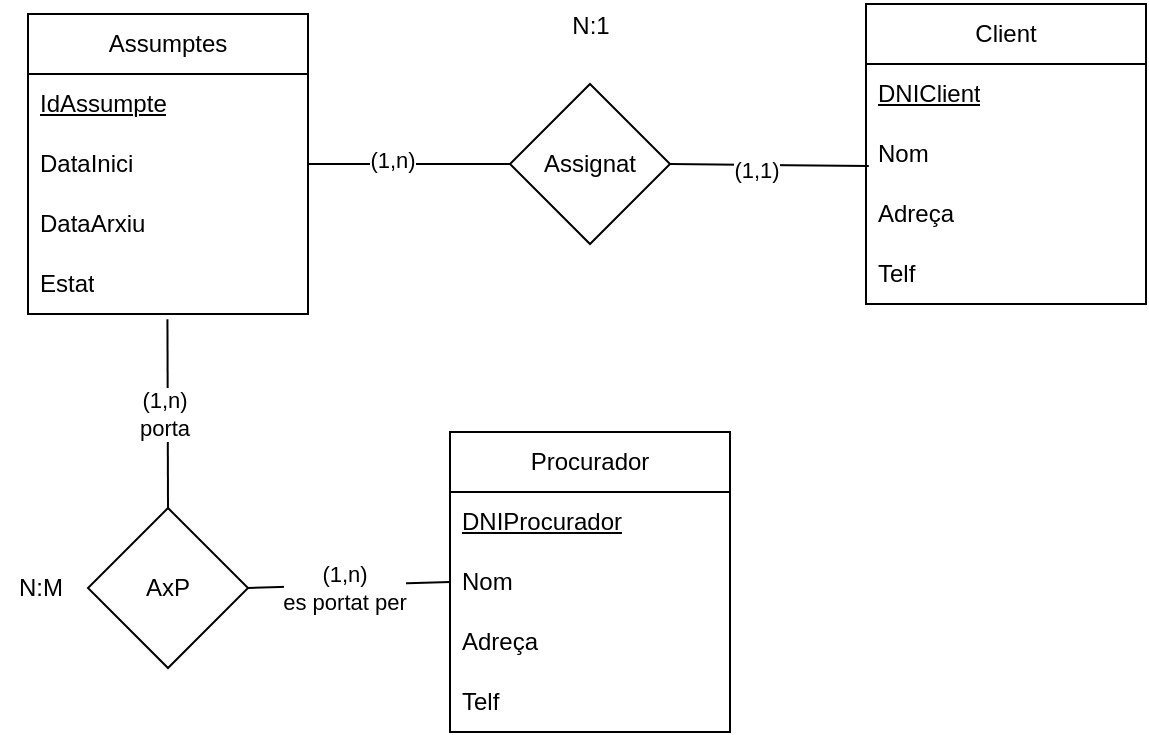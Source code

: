 <mxfile version="24.8.2">
  <diagram name="Page-1" id="OVWTgwDOBZlbvX_xN_ZS">
    <mxGraphModel dx="792" dy="1145" grid="0" gridSize="10" guides="1" tooltips="1" connect="1" arrows="1" fold="1" page="1" pageScale="1" pageWidth="850" pageHeight="1100" math="0" shadow="0">
      <root>
        <mxCell id="0" />
        <mxCell id="1" parent="0" />
        <mxCell id="ERAgDpDxm6wKHiUxQbQV-1" value="Assumptes" style="swimlane;fontStyle=0;childLayout=stackLayout;horizontal=1;startSize=30;horizontalStack=0;resizeParent=1;resizeParentMax=0;resizeLast=0;collapsible=1;marginBottom=0;whiteSpace=wrap;html=1;" parent="1" vertex="1">
          <mxGeometry x="97" y="107" width="140" height="150" as="geometry" />
        </mxCell>
        <mxCell id="ERAgDpDxm6wKHiUxQbQV-2" value="IdAssumpte" style="text;strokeColor=none;fillColor=none;align=left;verticalAlign=middle;spacingLeft=4;spacingRight=4;overflow=hidden;points=[[0,0.5],[1,0.5]];portConstraint=eastwest;rotatable=0;whiteSpace=wrap;html=1;fontStyle=4" parent="ERAgDpDxm6wKHiUxQbQV-1" vertex="1">
          <mxGeometry y="30" width="140" height="30" as="geometry" />
        </mxCell>
        <mxCell id="ERAgDpDxm6wKHiUxQbQV-4" value="DataInici" style="text;strokeColor=none;fillColor=none;align=left;verticalAlign=middle;spacingLeft=4;spacingRight=4;overflow=hidden;points=[[0,0.5],[1,0.5]];portConstraint=eastwest;rotatable=0;whiteSpace=wrap;html=1;" parent="ERAgDpDxm6wKHiUxQbQV-1" vertex="1">
          <mxGeometry y="60" width="140" height="30" as="geometry" />
        </mxCell>
        <mxCell id="ERAgDpDxm6wKHiUxQbQV-5" value="DataArxiu" style="text;strokeColor=none;fillColor=none;align=left;verticalAlign=middle;spacingLeft=4;spacingRight=4;overflow=hidden;points=[[0,0.5],[1,0.5]];portConstraint=eastwest;rotatable=0;whiteSpace=wrap;html=1;" parent="ERAgDpDxm6wKHiUxQbQV-1" vertex="1">
          <mxGeometry y="90" width="140" height="30" as="geometry" />
        </mxCell>
        <mxCell id="ERAgDpDxm6wKHiUxQbQV-6" value="Estat" style="text;strokeColor=none;fillColor=none;align=left;verticalAlign=middle;spacingLeft=4;spacingRight=4;overflow=hidden;points=[[0,0.5],[1,0.5]];portConstraint=eastwest;rotatable=0;whiteSpace=wrap;html=1;" parent="ERAgDpDxm6wKHiUxQbQV-1" vertex="1">
          <mxGeometry y="120" width="140" height="30" as="geometry" />
        </mxCell>
        <mxCell id="ERAgDpDxm6wKHiUxQbQV-7" value="Client" style="swimlane;fontStyle=0;childLayout=stackLayout;horizontal=1;startSize=30;horizontalStack=0;resizeParent=1;resizeParentMax=0;resizeLast=0;collapsible=1;marginBottom=0;whiteSpace=wrap;html=1;" parent="1" vertex="1">
          <mxGeometry x="516" y="102" width="140" height="150" as="geometry" />
        </mxCell>
        <mxCell id="ERAgDpDxm6wKHiUxQbQV-8" value="&lt;u&gt;DNIClient&lt;/u&gt;" style="text;strokeColor=none;fillColor=none;align=left;verticalAlign=middle;spacingLeft=4;spacingRight=4;overflow=hidden;points=[[0,0.5],[1,0.5]];portConstraint=eastwest;rotatable=0;whiteSpace=wrap;html=1;fontStyle=4" parent="ERAgDpDxm6wKHiUxQbQV-7" vertex="1">
          <mxGeometry y="30" width="140" height="30" as="geometry" />
        </mxCell>
        <mxCell id="ERAgDpDxm6wKHiUxQbQV-9" value="Nom" style="text;strokeColor=none;fillColor=none;align=left;verticalAlign=middle;spacingLeft=4;spacingRight=4;overflow=hidden;points=[[0,0.5],[1,0.5]];portConstraint=eastwest;rotatable=0;whiteSpace=wrap;html=1;" parent="ERAgDpDxm6wKHiUxQbQV-7" vertex="1">
          <mxGeometry y="60" width="140" height="30" as="geometry" />
        </mxCell>
        <mxCell id="ERAgDpDxm6wKHiUxQbQV-10" value="Adreça" style="text;strokeColor=none;fillColor=none;align=left;verticalAlign=middle;spacingLeft=4;spacingRight=4;overflow=hidden;points=[[0,0.5],[1,0.5]];portConstraint=eastwest;rotatable=0;whiteSpace=wrap;html=1;" parent="ERAgDpDxm6wKHiUxQbQV-7" vertex="1">
          <mxGeometry y="90" width="140" height="30" as="geometry" />
        </mxCell>
        <mxCell id="ERAgDpDxm6wKHiUxQbQV-11" value="Telf" style="text;strokeColor=none;fillColor=none;align=left;verticalAlign=middle;spacingLeft=4;spacingRight=4;overflow=hidden;points=[[0,0.5],[1,0.5]];portConstraint=eastwest;rotatable=0;whiteSpace=wrap;html=1;" parent="ERAgDpDxm6wKHiUxQbQV-7" vertex="1">
          <mxGeometry y="120" width="140" height="30" as="geometry" />
        </mxCell>
        <mxCell id="ERAgDpDxm6wKHiUxQbQV-12" value="Procurador" style="swimlane;fontStyle=0;childLayout=stackLayout;horizontal=1;startSize=30;horizontalStack=0;resizeParent=1;resizeParentMax=0;resizeLast=0;collapsible=1;marginBottom=0;whiteSpace=wrap;html=1;" parent="1" vertex="1">
          <mxGeometry x="308" y="316" width="140" height="150" as="geometry" />
        </mxCell>
        <mxCell id="ERAgDpDxm6wKHiUxQbQV-13" value="DNIProcurador" style="text;strokeColor=none;fillColor=none;align=left;verticalAlign=middle;spacingLeft=4;spacingRight=4;overflow=hidden;points=[[0,0.5],[1,0.5]];portConstraint=eastwest;rotatable=0;whiteSpace=wrap;html=1;fontStyle=4" parent="ERAgDpDxm6wKHiUxQbQV-12" vertex="1">
          <mxGeometry y="30" width="140" height="30" as="geometry" />
        </mxCell>
        <mxCell id="ERAgDpDxm6wKHiUxQbQV-14" value="Nom" style="text;strokeColor=none;fillColor=none;align=left;verticalAlign=middle;spacingLeft=4;spacingRight=4;overflow=hidden;points=[[0,0.5],[1,0.5]];portConstraint=eastwest;rotatable=0;whiteSpace=wrap;html=1;" parent="ERAgDpDxm6wKHiUxQbQV-12" vertex="1">
          <mxGeometry y="60" width="140" height="30" as="geometry" />
        </mxCell>
        <mxCell id="ERAgDpDxm6wKHiUxQbQV-15" value="Adreça" style="text;strokeColor=none;fillColor=none;align=left;verticalAlign=middle;spacingLeft=4;spacingRight=4;overflow=hidden;points=[[0,0.5],[1,0.5]];portConstraint=eastwest;rotatable=0;whiteSpace=wrap;html=1;" parent="ERAgDpDxm6wKHiUxQbQV-12" vertex="1">
          <mxGeometry y="90" width="140" height="30" as="geometry" />
        </mxCell>
        <mxCell id="ERAgDpDxm6wKHiUxQbQV-16" value="Telf" style="text;strokeColor=none;fillColor=none;align=left;verticalAlign=middle;spacingLeft=4;spacingRight=4;overflow=hidden;points=[[0,0.5],[1,0.5]];portConstraint=eastwest;rotatable=0;whiteSpace=wrap;html=1;" parent="ERAgDpDxm6wKHiUxQbQV-12" vertex="1">
          <mxGeometry y="120" width="140" height="30" as="geometry" />
        </mxCell>
        <mxCell id="ERAgDpDxm6wKHiUxQbQV-18" value="" style="endArrow=none;html=1;rounded=0;exitX=1;exitY=0.5;exitDx=0;exitDy=0;entryX=0;entryY=0.5;entryDx=0;entryDy=0;" parent="1" source="ERAgDpDxm6wKHiUxQbQV-17" target="ERAgDpDxm6wKHiUxQbQV-14" edge="1">
          <mxGeometry width="50" height="50" relative="1" as="geometry">
            <mxPoint x="351" y="295" as="sourcePoint" />
            <mxPoint x="401" y="245" as="targetPoint" />
          </mxGeometry>
        </mxCell>
        <mxCell id="ERAgDpDxm6wKHiUxQbQV-22" value="&lt;div&gt;(1,n)&lt;/div&gt;&lt;div&gt;es portat per&lt;br&gt;&lt;/div&gt;" style="edgeLabel;html=1;align=center;verticalAlign=middle;resizable=0;points=[];" parent="ERAgDpDxm6wKHiUxQbQV-18" vertex="1" connectable="0">
          <mxGeometry x="-0.063" y="-1" relative="1" as="geometry">
            <mxPoint as="offset" />
          </mxGeometry>
        </mxCell>
        <mxCell id="ERAgDpDxm6wKHiUxQbQV-19" value="" style="endArrow=none;html=1;rounded=0;exitX=0.5;exitY=0;exitDx=0;exitDy=0;entryX=0.498;entryY=1.089;entryDx=0;entryDy=0;entryPerimeter=0;" parent="1" source="ERAgDpDxm6wKHiUxQbQV-17" target="ERAgDpDxm6wKHiUxQbQV-6" edge="1">
          <mxGeometry width="50" height="50" relative="1" as="geometry">
            <mxPoint x="351" y="295" as="sourcePoint" />
            <mxPoint x="401" y="245" as="targetPoint" />
          </mxGeometry>
        </mxCell>
        <mxCell id="ERAgDpDxm6wKHiUxQbQV-20" value="&lt;div&gt;(1,n)&lt;/div&gt;&lt;div&gt;porta&lt;br&gt;&lt;/div&gt;" style="edgeLabel;html=1;align=center;verticalAlign=middle;resizable=0;points=[];" parent="ERAgDpDxm6wKHiUxQbQV-19" vertex="1" connectable="0">
          <mxGeometry x="-0.007" y="2" relative="1" as="geometry">
            <mxPoint as="offset" />
          </mxGeometry>
        </mxCell>
        <mxCell id="ERAgDpDxm6wKHiUxQbQV-24" value="" style="endArrow=none;html=1;rounded=0;entryX=0;entryY=0.5;entryDx=0;entryDy=0;exitX=1;exitY=0.5;exitDx=0;exitDy=0;" parent="1" source="ERAgDpDxm6wKHiUxQbQV-4" target="ERAgDpDxm6wKHiUxQbQV-23" edge="1">
          <mxGeometry width="50" height="50" relative="1" as="geometry">
            <mxPoint x="351" y="295" as="sourcePoint" />
            <mxPoint x="401" y="245" as="targetPoint" />
          </mxGeometry>
        </mxCell>
        <mxCell id="ERAgDpDxm6wKHiUxQbQV-29" value="(1,n)" style="edgeLabel;html=1;align=center;verticalAlign=middle;resizable=0;points=[];" parent="ERAgDpDxm6wKHiUxQbQV-24" vertex="1" connectable="0">
          <mxGeometry x="-0.181" y="2" relative="1" as="geometry">
            <mxPoint as="offset" />
          </mxGeometry>
        </mxCell>
        <mxCell id="ERAgDpDxm6wKHiUxQbQV-25" value="" style="endArrow=none;html=1;rounded=0;entryX=0.01;entryY=0.7;entryDx=0;entryDy=0;entryPerimeter=0;exitX=1;exitY=0.5;exitDx=0;exitDy=0;" parent="1" source="ERAgDpDxm6wKHiUxQbQV-23" target="ERAgDpDxm6wKHiUxQbQV-9" edge="1">
          <mxGeometry width="50" height="50" relative="1" as="geometry">
            <mxPoint x="351" y="295" as="sourcePoint" />
            <mxPoint x="401" y="245" as="targetPoint" />
          </mxGeometry>
        </mxCell>
        <mxCell id="ERAgDpDxm6wKHiUxQbQV-30" value="(1,1)" style="edgeLabel;html=1;align=center;verticalAlign=middle;resizable=0;points=[];" parent="ERAgDpDxm6wKHiUxQbQV-25" vertex="1" connectable="0">
          <mxGeometry x="-0.138" y="-2" relative="1" as="geometry">
            <mxPoint as="offset" />
          </mxGeometry>
        </mxCell>
        <mxCell id="ERAgDpDxm6wKHiUxQbQV-27" value="" style="group" parent="1" vertex="1" connectable="0">
          <mxGeometry x="83" y="354" width="124" height="80" as="geometry" />
        </mxCell>
        <mxCell id="ERAgDpDxm6wKHiUxQbQV-17" value="AxP" style="rhombus;whiteSpace=wrap;html=1;" parent="ERAgDpDxm6wKHiUxQbQV-27" vertex="1">
          <mxGeometry x="44" width="80" height="80" as="geometry" />
        </mxCell>
        <mxCell id="ERAgDpDxm6wKHiUxQbQV-26" value="N:M" style="text;html=1;align=center;verticalAlign=middle;resizable=0;points=[];autosize=1;strokeColor=none;fillColor=none;" parent="ERAgDpDxm6wKHiUxQbQV-27" vertex="1">
          <mxGeometry y="27" width="40" height="26" as="geometry" />
        </mxCell>
        <mxCell id="ERAgDpDxm6wKHiUxQbQV-32" value="" style="group" parent="1" vertex="1" connectable="0">
          <mxGeometry x="338" y="100" width="80" height="122" as="geometry" />
        </mxCell>
        <mxCell id="ERAgDpDxm6wKHiUxQbQV-23" value="Assignat" style="rhombus;whiteSpace=wrap;html=1;" parent="ERAgDpDxm6wKHiUxQbQV-32" vertex="1">
          <mxGeometry y="42" width="80" height="80" as="geometry" />
        </mxCell>
        <mxCell id="ERAgDpDxm6wKHiUxQbQV-31" value="N:1" style="text;html=1;align=center;verticalAlign=middle;resizable=0;points=[];autosize=1;strokeColor=none;fillColor=none;" parent="ERAgDpDxm6wKHiUxQbQV-32" vertex="1">
          <mxGeometry x="21.5" width="37" height="26" as="geometry" />
        </mxCell>
      </root>
    </mxGraphModel>
  </diagram>
</mxfile>
